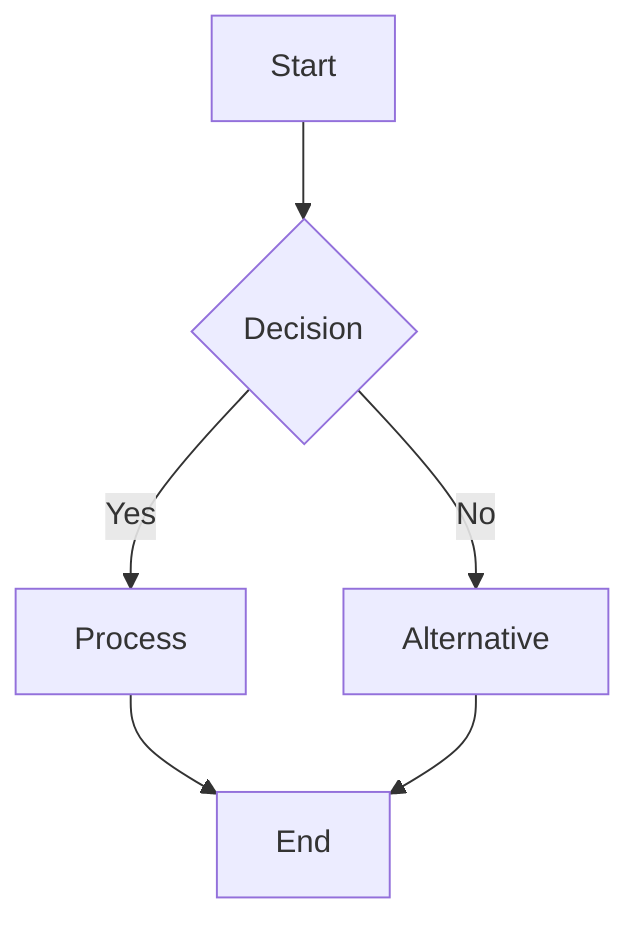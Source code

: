 graph TD
    A[Start] --> B{Decision}
    B -->|Yes| C[Process]
    B -->|No| D[Alternative]
    C --> E[End]
    D --> E